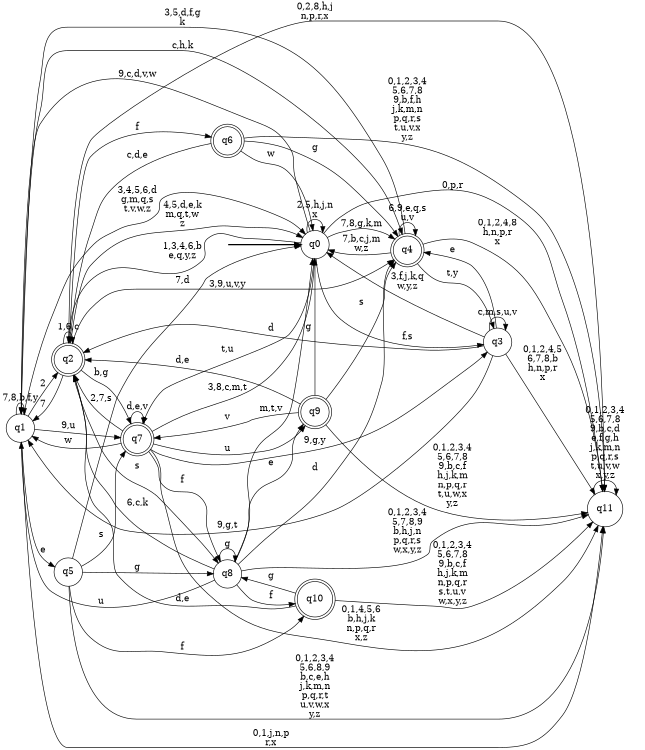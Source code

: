 digraph BlueStar {
__start0 [style = invis, shape = none, label = "", width = 0, height = 0];

rankdir=LR;
size="8,5";

s0 [style="filled", color="black", fillcolor="white" shape="circle", label="q0"];
s1 [style="filled", color="black", fillcolor="white" shape="circle", label="q1"];
s2 [style="rounded,filled", color="black", fillcolor="white" shape="doublecircle", label="q2"];
s3 [style="filled", color="black", fillcolor="white" shape="circle", label="q3"];
s4 [style="rounded,filled", color="black", fillcolor="white" shape="doublecircle", label="q4"];
s5 [style="filled", color="black", fillcolor="white" shape="circle", label="q5"];
s6 [style="rounded,filled", color="black", fillcolor="white" shape="doublecircle", label="q6"];
s7 [style="rounded,filled", color="black", fillcolor="white" shape="doublecircle", label="q7"];
s8 [style="filled", color="black", fillcolor="white" shape="circle", label="q8"];
s9 [style="rounded,filled", color="black", fillcolor="white" shape="doublecircle", label="q9"];
s10 [style="rounded,filled", color="black", fillcolor="white" shape="doublecircle", label="q10"];
s11 [style="filled", color="black", fillcolor="white" shape="circle", label="q11"];
subgraph cluster_main { 
	graph [pad=".75", ranksep="0.15", nodesep="0.15"];
	 style=invis; 
	__start0 -> s0 [penwidth=2];
}
s0 -> s0 [label="2,5,h,j,n\nx"];
s0 -> s1 [label="9,c,d,v,w"];
s0 -> s2 [label="1,3,4,6,b\ne,q,y,z"];
s0 -> s3 [label="f,s"];
s0 -> s4 [label="7,8,g,k,m"];
s0 -> s7 [label="t,u"];
s0 -> s11 [label="0,p,r"];
s1 -> s0 [label="3,4,5,6,d\ng,m,q,s\nt,v,w,z"];
s1 -> s1 [label="7,8,b,f,y"];
s1 -> s2 [label="2"];
s1 -> s4 [label="c,h,k"];
s1 -> s5 [label="e"];
s1 -> s7 [label="9,u"];
s1 -> s11 [label="0,1,j,n,p\nr,x"];
s2 -> s0 [label="4,5,d,e,k\nm,q,t,w\nz"];
s2 -> s1 [label="7"];
s2 -> s2 [label="1,6,c"];
s2 -> s4 [label="3,9,u,v,y"];
s2 -> s6 [label="f"];
s2 -> s7 [label="b,g"];
s2 -> s8 [label="s"];
s2 -> s11 [label="0,2,8,h,j\nn,p,r,x"];
s3 -> s0 [label="3,f,j,k,q\nw,y,z"];
s3 -> s1 [label="9,g,t"];
s3 -> s2 [label="d"];
s3 -> s3 [label="c,m,s,u,v"];
s3 -> s4 [label="e"];
s3 -> s11 [label="0,1,2,4,5\n6,7,8,b\nh,n,p,r\nx"];
s4 -> s0 [label="7,b,c,j,m\nw,z"];
s4 -> s1 [label="3,5,d,f,g\nk"];
s4 -> s3 [label="t,y"];
s4 -> s4 [label="6,9,e,q,s\nu,v"];
s4 -> s11 [label="0,1,2,4,8\nh,n,p,r\nx"];
s5 -> s0 [label="7,d"];
s5 -> s7 [label="s"];
s5 -> s8 [label="g"];
s5 -> s10 [label="f"];
s5 -> s11 [label="0,1,2,3,4\n5,6,8,9\nb,c,e,h\nj,k,m,n\np,q,r,t\nu,v,w,x\ny,z"];
s6 -> s0 [label="w"];
s6 -> s2 [label="c,d,e"];
s6 -> s4 [label="g"];
s6 -> s11 [label="0,1,2,3,4\n5,6,7,8\n9,b,f,h\nj,k,m,n\np,q,r,s\nt,u,v,x\ny,z"];
s7 -> s0 [label="3,8,c,m,t"];
s7 -> s1 [label="w"];
s7 -> s2 [label="2,7,s"];
s7 -> s3 [label="9,g,y"];
s7 -> s7 [label="d,e,v"];
s7 -> s8 [label="f"];
s7 -> s9 [label="u"];
s7 -> s11 [label="0,1,4,5,6\nb,h,j,k\nn,p,q,r\nx,z"];
s8 -> s0 [label="m,t,v"];
s8 -> s1 [label="u"];
s8 -> s2 [label="6,c,k"];
s8 -> s4 [label="d"];
s8 -> s8 [label="g"];
s8 -> s9 [label="e"];
s8 -> s10 [label="f"];
s8 -> s11 [label="0,1,2,3,4\n5,7,8,9\nb,h,j,n\np,q,r,s\nw,x,y,z"];
s9 -> s0 [label="g"];
s9 -> s2 [label="d,e"];
s9 -> s4 [label="s"];
s9 -> s7 [label="v"];
s9 -> s11 [label="0,1,2,3,4\n5,6,7,8\n9,b,c,f\nh,j,k,m\nn,p,q,r\nt,u,w,x\ny,z"];
s10 -> s2 [label="d,e"];
s10 -> s8 [label="g"];
s10 -> s11 [label="0,1,2,3,4\n5,6,7,8\n9,b,c,f\nh,j,k,m\nn,p,q,r\ns,t,u,v\nw,x,y,z"];
s11 -> s11 [label="0,1,2,3,4\n5,6,7,8\n9,b,c,d\ne,f,g,h\nj,k,m,n\np,q,r,s\nt,u,v,w\nx,y,z"];

}